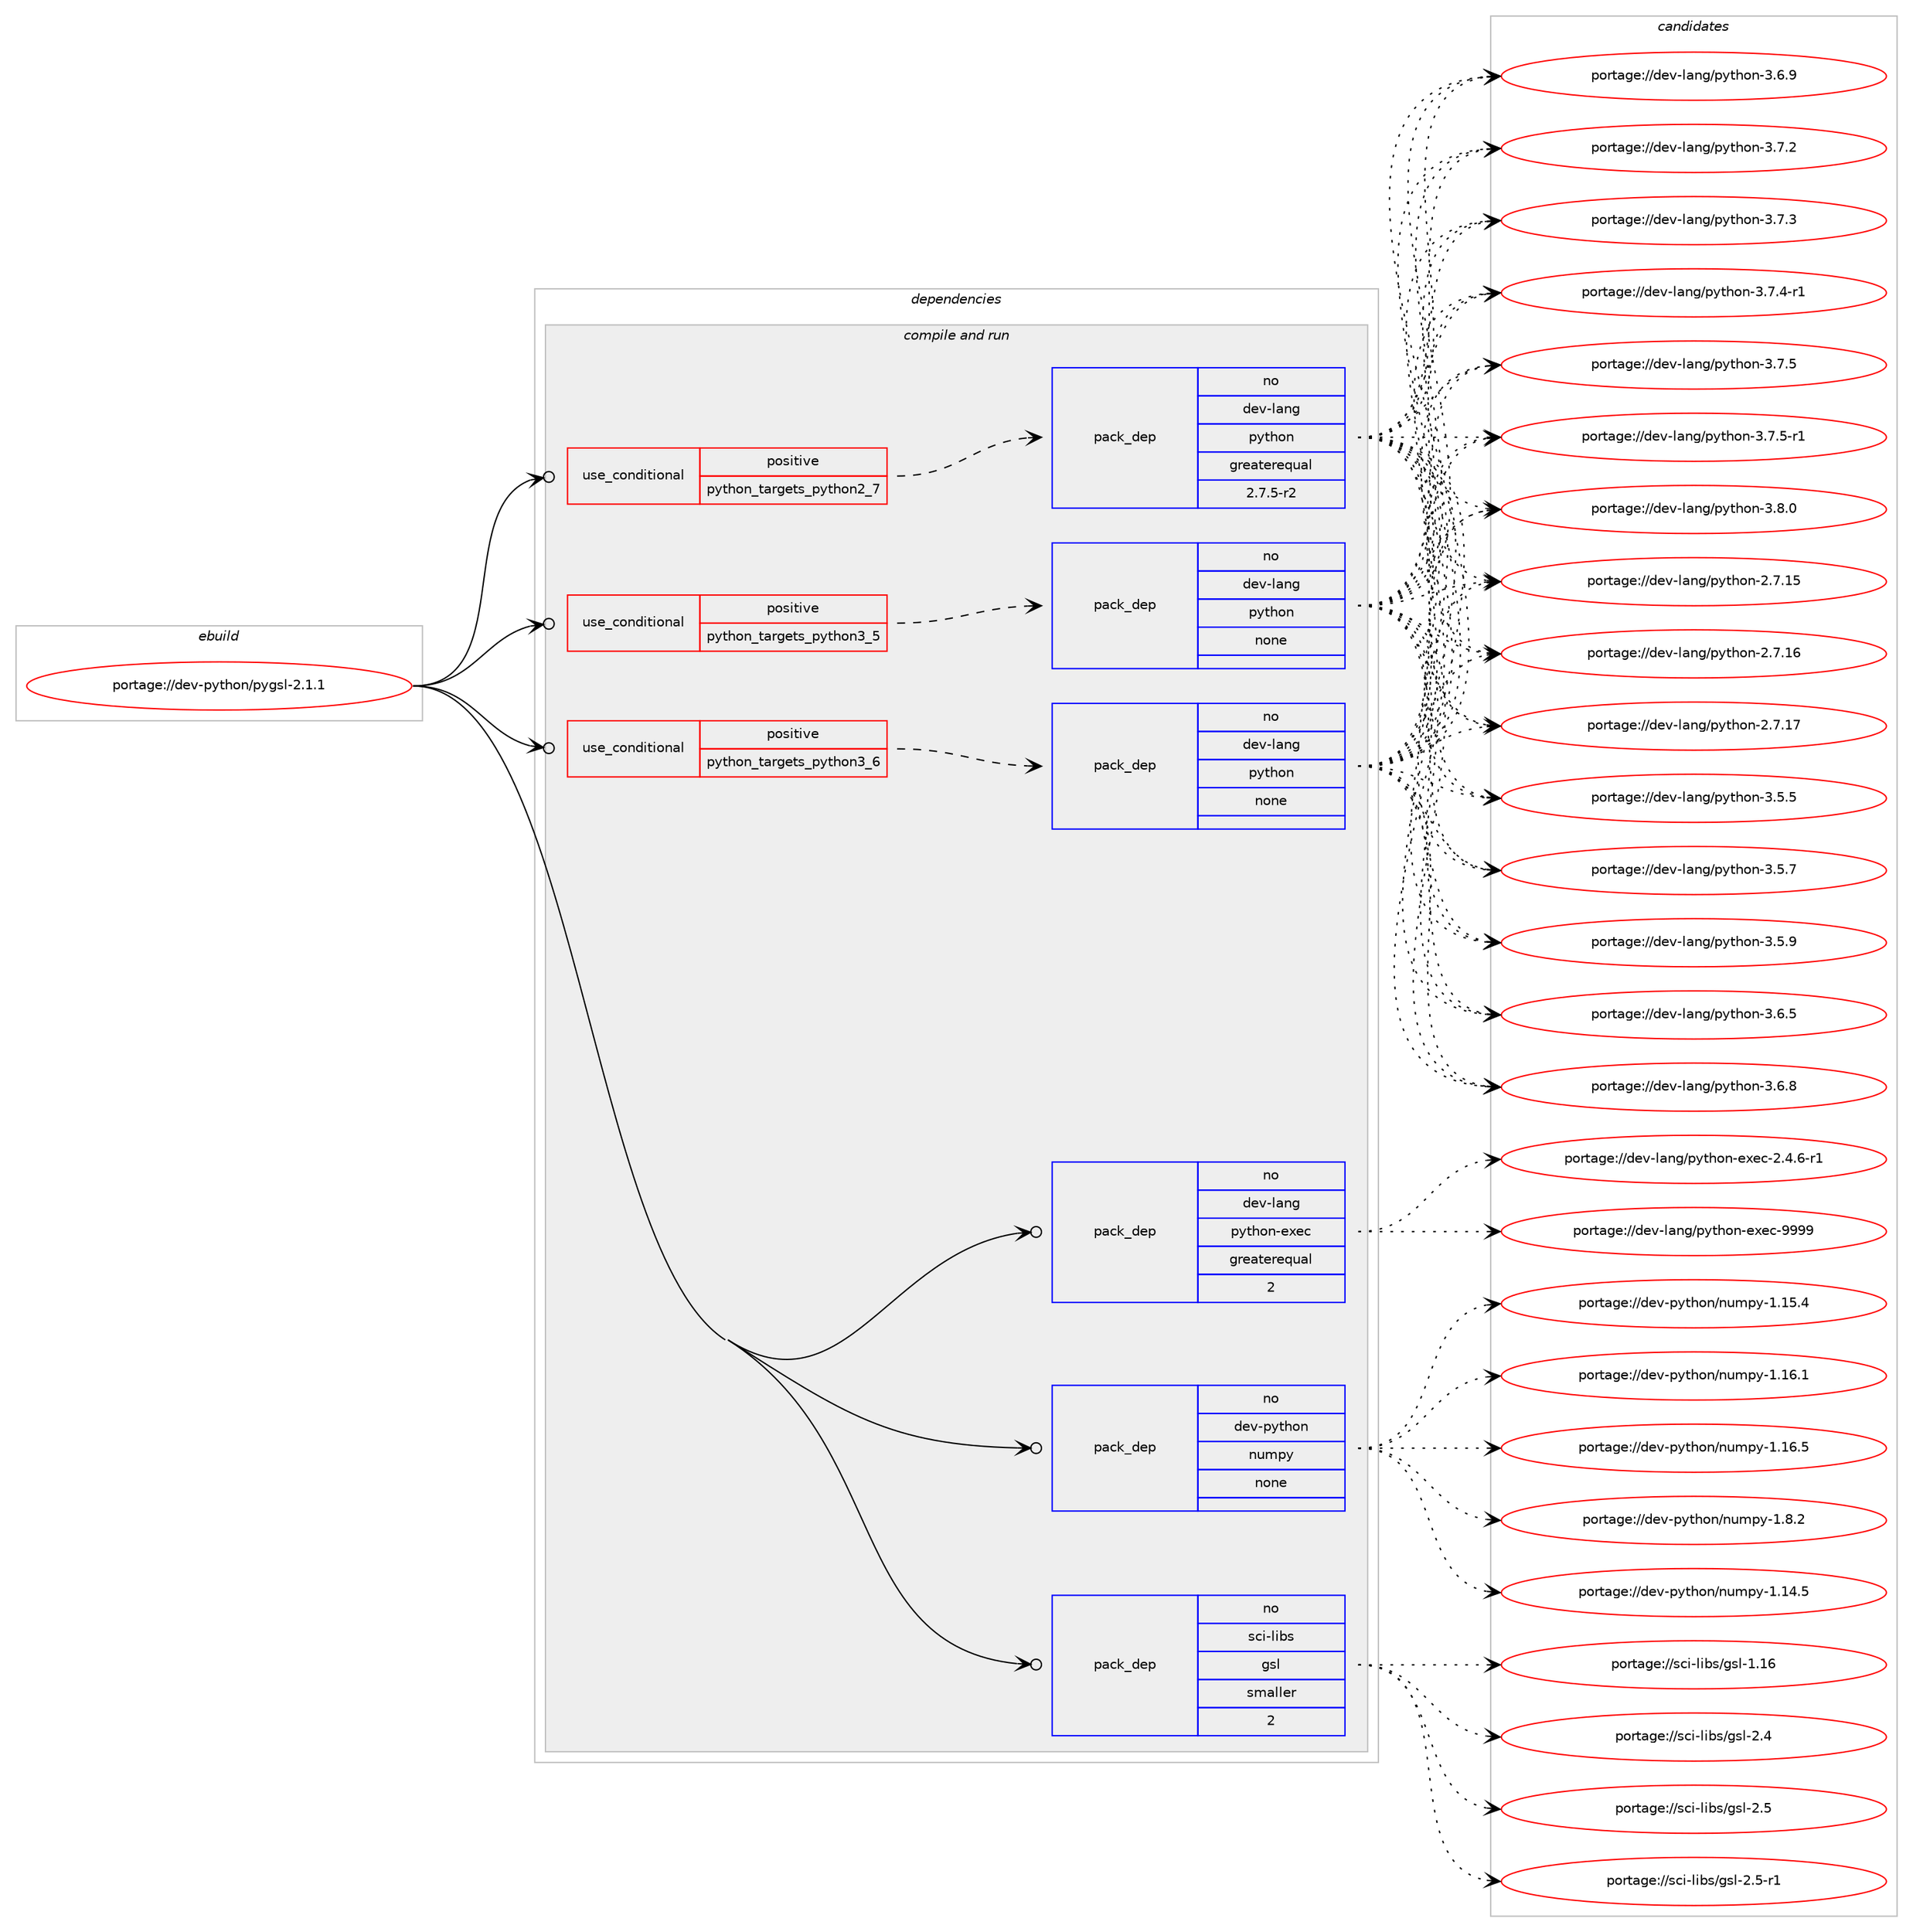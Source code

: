digraph prolog {

# *************
# Graph options
# *************

newrank=true;
concentrate=true;
compound=true;
graph [rankdir=LR,fontname=Helvetica,fontsize=10,ranksep=1.5];#, ranksep=2.5, nodesep=0.2];
edge  [arrowhead=vee];
node  [fontname=Helvetica,fontsize=10];

# **********
# The ebuild
# **********

subgraph cluster_leftcol {
color=gray;
rank=same;
label=<<i>ebuild</i>>;
id [label="portage://dev-python/pygsl-2.1.1", color=red, width=4, href="../dev-python/pygsl-2.1.1.svg"];
}

# ****************
# The dependencies
# ****************

subgraph cluster_midcol {
color=gray;
label=<<i>dependencies</i>>;
subgraph cluster_compile {
fillcolor="#eeeeee";
style=filled;
label=<<i>compile</i>>;
}
subgraph cluster_compileandrun {
fillcolor="#eeeeee";
style=filled;
label=<<i>compile and run</i>>;
subgraph cond35334 {
dependency161300 [label=<<TABLE BORDER="0" CELLBORDER="1" CELLSPACING="0" CELLPADDING="4"><TR><TD ROWSPAN="3" CELLPADDING="10">use_conditional</TD></TR><TR><TD>positive</TD></TR><TR><TD>python_targets_python2_7</TD></TR></TABLE>>, shape=none, color=red];
subgraph pack122600 {
dependency161301 [label=<<TABLE BORDER="0" CELLBORDER="1" CELLSPACING="0" CELLPADDING="4" WIDTH="220"><TR><TD ROWSPAN="6" CELLPADDING="30">pack_dep</TD></TR><TR><TD WIDTH="110">no</TD></TR><TR><TD>dev-lang</TD></TR><TR><TD>python</TD></TR><TR><TD>greaterequal</TD></TR><TR><TD>2.7.5-r2</TD></TR></TABLE>>, shape=none, color=blue];
}
dependency161300:e -> dependency161301:w [weight=20,style="dashed",arrowhead="vee"];
}
id:e -> dependency161300:w [weight=20,style="solid",arrowhead="odotvee"];
subgraph cond35335 {
dependency161302 [label=<<TABLE BORDER="0" CELLBORDER="1" CELLSPACING="0" CELLPADDING="4"><TR><TD ROWSPAN="3" CELLPADDING="10">use_conditional</TD></TR><TR><TD>positive</TD></TR><TR><TD>python_targets_python3_5</TD></TR></TABLE>>, shape=none, color=red];
subgraph pack122601 {
dependency161303 [label=<<TABLE BORDER="0" CELLBORDER="1" CELLSPACING="0" CELLPADDING="4" WIDTH="220"><TR><TD ROWSPAN="6" CELLPADDING="30">pack_dep</TD></TR><TR><TD WIDTH="110">no</TD></TR><TR><TD>dev-lang</TD></TR><TR><TD>python</TD></TR><TR><TD>none</TD></TR><TR><TD></TD></TR></TABLE>>, shape=none, color=blue];
}
dependency161302:e -> dependency161303:w [weight=20,style="dashed",arrowhead="vee"];
}
id:e -> dependency161302:w [weight=20,style="solid",arrowhead="odotvee"];
subgraph cond35336 {
dependency161304 [label=<<TABLE BORDER="0" CELLBORDER="1" CELLSPACING="0" CELLPADDING="4"><TR><TD ROWSPAN="3" CELLPADDING="10">use_conditional</TD></TR><TR><TD>positive</TD></TR><TR><TD>python_targets_python3_6</TD></TR></TABLE>>, shape=none, color=red];
subgraph pack122602 {
dependency161305 [label=<<TABLE BORDER="0" CELLBORDER="1" CELLSPACING="0" CELLPADDING="4" WIDTH="220"><TR><TD ROWSPAN="6" CELLPADDING="30">pack_dep</TD></TR><TR><TD WIDTH="110">no</TD></TR><TR><TD>dev-lang</TD></TR><TR><TD>python</TD></TR><TR><TD>none</TD></TR><TR><TD></TD></TR></TABLE>>, shape=none, color=blue];
}
dependency161304:e -> dependency161305:w [weight=20,style="dashed",arrowhead="vee"];
}
id:e -> dependency161304:w [weight=20,style="solid",arrowhead="odotvee"];
subgraph pack122603 {
dependency161306 [label=<<TABLE BORDER="0" CELLBORDER="1" CELLSPACING="0" CELLPADDING="4" WIDTH="220"><TR><TD ROWSPAN="6" CELLPADDING="30">pack_dep</TD></TR><TR><TD WIDTH="110">no</TD></TR><TR><TD>dev-lang</TD></TR><TR><TD>python-exec</TD></TR><TR><TD>greaterequal</TD></TR><TR><TD>2</TD></TR></TABLE>>, shape=none, color=blue];
}
id:e -> dependency161306:w [weight=20,style="solid",arrowhead="odotvee"];
subgraph pack122604 {
dependency161307 [label=<<TABLE BORDER="0" CELLBORDER="1" CELLSPACING="0" CELLPADDING="4" WIDTH="220"><TR><TD ROWSPAN="6" CELLPADDING="30">pack_dep</TD></TR><TR><TD WIDTH="110">no</TD></TR><TR><TD>dev-python</TD></TR><TR><TD>numpy</TD></TR><TR><TD>none</TD></TR><TR><TD></TD></TR></TABLE>>, shape=none, color=blue];
}
id:e -> dependency161307:w [weight=20,style="solid",arrowhead="odotvee"];
subgraph pack122605 {
dependency161308 [label=<<TABLE BORDER="0" CELLBORDER="1" CELLSPACING="0" CELLPADDING="4" WIDTH="220"><TR><TD ROWSPAN="6" CELLPADDING="30">pack_dep</TD></TR><TR><TD WIDTH="110">no</TD></TR><TR><TD>sci-libs</TD></TR><TR><TD>gsl</TD></TR><TR><TD>smaller</TD></TR><TR><TD>2</TD></TR></TABLE>>, shape=none, color=blue];
}
id:e -> dependency161308:w [weight=20,style="solid",arrowhead="odotvee"];
}
subgraph cluster_run {
fillcolor="#eeeeee";
style=filled;
label=<<i>run</i>>;
}
}

# **************
# The candidates
# **************

subgraph cluster_choices {
rank=same;
color=gray;
label=<<i>candidates</i>>;

subgraph choice122600 {
color=black;
nodesep=1;
choiceportage10010111845108971101034711212111610411111045504655464953 [label="portage://dev-lang/python-2.7.15", color=red, width=4,href="../dev-lang/python-2.7.15.svg"];
choiceportage10010111845108971101034711212111610411111045504655464954 [label="portage://dev-lang/python-2.7.16", color=red, width=4,href="../dev-lang/python-2.7.16.svg"];
choiceportage10010111845108971101034711212111610411111045504655464955 [label="portage://dev-lang/python-2.7.17", color=red, width=4,href="../dev-lang/python-2.7.17.svg"];
choiceportage100101118451089711010347112121116104111110455146534653 [label="portage://dev-lang/python-3.5.5", color=red, width=4,href="../dev-lang/python-3.5.5.svg"];
choiceportage100101118451089711010347112121116104111110455146534655 [label="portage://dev-lang/python-3.5.7", color=red, width=4,href="../dev-lang/python-3.5.7.svg"];
choiceportage100101118451089711010347112121116104111110455146534657 [label="portage://dev-lang/python-3.5.9", color=red, width=4,href="../dev-lang/python-3.5.9.svg"];
choiceportage100101118451089711010347112121116104111110455146544653 [label="portage://dev-lang/python-3.6.5", color=red, width=4,href="../dev-lang/python-3.6.5.svg"];
choiceportage100101118451089711010347112121116104111110455146544656 [label="portage://dev-lang/python-3.6.8", color=red, width=4,href="../dev-lang/python-3.6.8.svg"];
choiceportage100101118451089711010347112121116104111110455146544657 [label="portage://dev-lang/python-3.6.9", color=red, width=4,href="../dev-lang/python-3.6.9.svg"];
choiceportage100101118451089711010347112121116104111110455146554650 [label="portage://dev-lang/python-3.7.2", color=red, width=4,href="../dev-lang/python-3.7.2.svg"];
choiceportage100101118451089711010347112121116104111110455146554651 [label="portage://dev-lang/python-3.7.3", color=red, width=4,href="../dev-lang/python-3.7.3.svg"];
choiceportage1001011184510897110103471121211161041111104551465546524511449 [label="portage://dev-lang/python-3.7.4-r1", color=red, width=4,href="../dev-lang/python-3.7.4-r1.svg"];
choiceportage100101118451089711010347112121116104111110455146554653 [label="portage://dev-lang/python-3.7.5", color=red, width=4,href="../dev-lang/python-3.7.5.svg"];
choiceportage1001011184510897110103471121211161041111104551465546534511449 [label="portage://dev-lang/python-3.7.5-r1", color=red, width=4,href="../dev-lang/python-3.7.5-r1.svg"];
choiceportage100101118451089711010347112121116104111110455146564648 [label="portage://dev-lang/python-3.8.0", color=red, width=4,href="../dev-lang/python-3.8.0.svg"];
dependency161301:e -> choiceportage10010111845108971101034711212111610411111045504655464953:w [style=dotted,weight="100"];
dependency161301:e -> choiceportage10010111845108971101034711212111610411111045504655464954:w [style=dotted,weight="100"];
dependency161301:e -> choiceportage10010111845108971101034711212111610411111045504655464955:w [style=dotted,weight="100"];
dependency161301:e -> choiceportage100101118451089711010347112121116104111110455146534653:w [style=dotted,weight="100"];
dependency161301:e -> choiceportage100101118451089711010347112121116104111110455146534655:w [style=dotted,weight="100"];
dependency161301:e -> choiceportage100101118451089711010347112121116104111110455146534657:w [style=dotted,weight="100"];
dependency161301:e -> choiceportage100101118451089711010347112121116104111110455146544653:w [style=dotted,weight="100"];
dependency161301:e -> choiceportage100101118451089711010347112121116104111110455146544656:w [style=dotted,weight="100"];
dependency161301:e -> choiceportage100101118451089711010347112121116104111110455146544657:w [style=dotted,weight="100"];
dependency161301:e -> choiceportage100101118451089711010347112121116104111110455146554650:w [style=dotted,weight="100"];
dependency161301:e -> choiceportage100101118451089711010347112121116104111110455146554651:w [style=dotted,weight="100"];
dependency161301:e -> choiceportage1001011184510897110103471121211161041111104551465546524511449:w [style=dotted,weight="100"];
dependency161301:e -> choiceportage100101118451089711010347112121116104111110455146554653:w [style=dotted,weight="100"];
dependency161301:e -> choiceportage1001011184510897110103471121211161041111104551465546534511449:w [style=dotted,weight="100"];
dependency161301:e -> choiceportage100101118451089711010347112121116104111110455146564648:w [style=dotted,weight="100"];
}
subgraph choice122601 {
color=black;
nodesep=1;
choiceportage10010111845108971101034711212111610411111045504655464953 [label="portage://dev-lang/python-2.7.15", color=red, width=4,href="../dev-lang/python-2.7.15.svg"];
choiceportage10010111845108971101034711212111610411111045504655464954 [label="portage://dev-lang/python-2.7.16", color=red, width=4,href="../dev-lang/python-2.7.16.svg"];
choiceportage10010111845108971101034711212111610411111045504655464955 [label="portage://dev-lang/python-2.7.17", color=red, width=4,href="../dev-lang/python-2.7.17.svg"];
choiceportage100101118451089711010347112121116104111110455146534653 [label="portage://dev-lang/python-3.5.5", color=red, width=4,href="../dev-lang/python-3.5.5.svg"];
choiceportage100101118451089711010347112121116104111110455146534655 [label="portage://dev-lang/python-3.5.7", color=red, width=4,href="../dev-lang/python-3.5.7.svg"];
choiceportage100101118451089711010347112121116104111110455146534657 [label="portage://dev-lang/python-3.5.9", color=red, width=4,href="../dev-lang/python-3.5.9.svg"];
choiceportage100101118451089711010347112121116104111110455146544653 [label="portage://dev-lang/python-3.6.5", color=red, width=4,href="../dev-lang/python-3.6.5.svg"];
choiceportage100101118451089711010347112121116104111110455146544656 [label="portage://dev-lang/python-3.6.8", color=red, width=4,href="../dev-lang/python-3.6.8.svg"];
choiceportage100101118451089711010347112121116104111110455146544657 [label="portage://dev-lang/python-3.6.9", color=red, width=4,href="../dev-lang/python-3.6.9.svg"];
choiceportage100101118451089711010347112121116104111110455146554650 [label="portage://dev-lang/python-3.7.2", color=red, width=4,href="../dev-lang/python-3.7.2.svg"];
choiceportage100101118451089711010347112121116104111110455146554651 [label="portage://dev-lang/python-3.7.3", color=red, width=4,href="../dev-lang/python-3.7.3.svg"];
choiceportage1001011184510897110103471121211161041111104551465546524511449 [label="portage://dev-lang/python-3.7.4-r1", color=red, width=4,href="../dev-lang/python-3.7.4-r1.svg"];
choiceportage100101118451089711010347112121116104111110455146554653 [label="portage://dev-lang/python-3.7.5", color=red, width=4,href="../dev-lang/python-3.7.5.svg"];
choiceportage1001011184510897110103471121211161041111104551465546534511449 [label="portage://dev-lang/python-3.7.5-r1", color=red, width=4,href="../dev-lang/python-3.7.5-r1.svg"];
choiceportage100101118451089711010347112121116104111110455146564648 [label="portage://dev-lang/python-3.8.0", color=red, width=4,href="../dev-lang/python-3.8.0.svg"];
dependency161303:e -> choiceportage10010111845108971101034711212111610411111045504655464953:w [style=dotted,weight="100"];
dependency161303:e -> choiceportage10010111845108971101034711212111610411111045504655464954:w [style=dotted,weight="100"];
dependency161303:e -> choiceportage10010111845108971101034711212111610411111045504655464955:w [style=dotted,weight="100"];
dependency161303:e -> choiceportage100101118451089711010347112121116104111110455146534653:w [style=dotted,weight="100"];
dependency161303:e -> choiceportage100101118451089711010347112121116104111110455146534655:w [style=dotted,weight="100"];
dependency161303:e -> choiceportage100101118451089711010347112121116104111110455146534657:w [style=dotted,weight="100"];
dependency161303:e -> choiceportage100101118451089711010347112121116104111110455146544653:w [style=dotted,weight="100"];
dependency161303:e -> choiceportage100101118451089711010347112121116104111110455146544656:w [style=dotted,weight="100"];
dependency161303:e -> choiceportage100101118451089711010347112121116104111110455146544657:w [style=dotted,weight="100"];
dependency161303:e -> choiceportage100101118451089711010347112121116104111110455146554650:w [style=dotted,weight="100"];
dependency161303:e -> choiceportage100101118451089711010347112121116104111110455146554651:w [style=dotted,weight="100"];
dependency161303:e -> choiceportage1001011184510897110103471121211161041111104551465546524511449:w [style=dotted,weight="100"];
dependency161303:e -> choiceportage100101118451089711010347112121116104111110455146554653:w [style=dotted,weight="100"];
dependency161303:e -> choiceportage1001011184510897110103471121211161041111104551465546534511449:w [style=dotted,weight="100"];
dependency161303:e -> choiceportage100101118451089711010347112121116104111110455146564648:w [style=dotted,weight="100"];
}
subgraph choice122602 {
color=black;
nodesep=1;
choiceportage10010111845108971101034711212111610411111045504655464953 [label="portage://dev-lang/python-2.7.15", color=red, width=4,href="../dev-lang/python-2.7.15.svg"];
choiceportage10010111845108971101034711212111610411111045504655464954 [label="portage://dev-lang/python-2.7.16", color=red, width=4,href="../dev-lang/python-2.7.16.svg"];
choiceportage10010111845108971101034711212111610411111045504655464955 [label="portage://dev-lang/python-2.7.17", color=red, width=4,href="../dev-lang/python-2.7.17.svg"];
choiceportage100101118451089711010347112121116104111110455146534653 [label="portage://dev-lang/python-3.5.5", color=red, width=4,href="../dev-lang/python-3.5.5.svg"];
choiceportage100101118451089711010347112121116104111110455146534655 [label="portage://dev-lang/python-3.5.7", color=red, width=4,href="../dev-lang/python-3.5.7.svg"];
choiceportage100101118451089711010347112121116104111110455146534657 [label="portage://dev-lang/python-3.5.9", color=red, width=4,href="../dev-lang/python-3.5.9.svg"];
choiceportage100101118451089711010347112121116104111110455146544653 [label="portage://dev-lang/python-3.6.5", color=red, width=4,href="../dev-lang/python-3.6.5.svg"];
choiceportage100101118451089711010347112121116104111110455146544656 [label="portage://dev-lang/python-3.6.8", color=red, width=4,href="../dev-lang/python-3.6.8.svg"];
choiceportage100101118451089711010347112121116104111110455146544657 [label="portage://dev-lang/python-3.6.9", color=red, width=4,href="../dev-lang/python-3.6.9.svg"];
choiceportage100101118451089711010347112121116104111110455146554650 [label="portage://dev-lang/python-3.7.2", color=red, width=4,href="../dev-lang/python-3.7.2.svg"];
choiceportage100101118451089711010347112121116104111110455146554651 [label="portage://dev-lang/python-3.7.3", color=red, width=4,href="../dev-lang/python-3.7.3.svg"];
choiceportage1001011184510897110103471121211161041111104551465546524511449 [label="portage://dev-lang/python-3.7.4-r1", color=red, width=4,href="../dev-lang/python-3.7.4-r1.svg"];
choiceportage100101118451089711010347112121116104111110455146554653 [label="portage://dev-lang/python-3.7.5", color=red, width=4,href="../dev-lang/python-3.7.5.svg"];
choiceportage1001011184510897110103471121211161041111104551465546534511449 [label="portage://dev-lang/python-3.7.5-r1", color=red, width=4,href="../dev-lang/python-3.7.5-r1.svg"];
choiceportage100101118451089711010347112121116104111110455146564648 [label="portage://dev-lang/python-3.8.0", color=red, width=4,href="../dev-lang/python-3.8.0.svg"];
dependency161305:e -> choiceportage10010111845108971101034711212111610411111045504655464953:w [style=dotted,weight="100"];
dependency161305:e -> choiceportage10010111845108971101034711212111610411111045504655464954:w [style=dotted,weight="100"];
dependency161305:e -> choiceportage10010111845108971101034711212111610411111045504655464955:w [style=dotted,weight="100"];
dependency161305:e -> choiceportage100101118451089711010347112121116104111110455146534653:w [style=dotted,weight="100"];
dependency161305:e -> choiceportage100101118451089711010347112121116104111110455146534655:w [style=dotted,weight="100"];
dependency161305:e -> choiceportage100101118451089711010347112121116104111110455146534657:w [style=dotted,weight="100"];
dependency161305:e -> choiceportage100101118451089711010347112121116104111110455146544653:w [style=dotted,weight="100"];
dependency161305:e -> choiceportage100101118451089711010347112121116104111110455146544656:w [style=dotted,weight="100"];
dependency161305:e -> choiceportage100101118451089711010347112121116104111110455146544657:w [style=dotted,weight="100"];
dependency161305:e -> choiceportage100101118451089711010347112121116104111110455146554650:w [style=dotted,weight="100"];
dependency161305:e -> choiceportage100101118451089711010347112121116104111110455146554651:w [style=dotted,weight="100"];
dependency161305:e -> choiceportage1001011184510897110103471121211161041111104551465546524511449:w [style=dotted,weight="100"];
dependency161305:e -> choiceportage100101118451089711010347112121116104111110455146554653:w [style=dotted,weight="100"];
dependency161305:e -> choiceportage1001011184510897110103471121211161041111104551465546534511449:w [style=dotted,weight="100"];
dependency161305:e -> choiceportage100101118451089711010347112121116104111110455146564648:w [style=dotted,weight="100"];
}
subgraph choice122603 {
color=black;
nodesep=1;
choiceportage10010111845108971101034711212111610411111045101120101994550465246544511449 [label="portage://dev-lang/python-exec-2.4.6-r1", color=red, width=4,href="../dev-lang/python-exec-2.4.6-r1.svg"];
choiceportage10010111845108971101034711212111610411111045101120101994557575757 [label="portage://dev-lang/python-exec-9999", color=red, width=4,href="../dev-lang/python-exec-9999.svg"];
dependency161306:e -> choiceportage10010111845108971101034711212111610411111045101120101994550465246544511449:w [style=dotted,weight="100"];
dependency161306:e -> choiceportage10010111845108971101034711212111610411111045101120101994557575757:w [style=dotted,weight="100"];
}
subgraph choice122604 {
color=black;
nodesep=1;
choiceportage100101118451121211161041111104711011710911212145494649524653 [label="portage://dev-python/numpy-1.14.5", color=red, width=4,href="../dev-python/numpy-1.14.5.svg"];
choiceportage100101118451121211161041111104711011710911212145494649534652 [label="portage://dev-python/numpy-1.15.4", color=red, width=4,href="../dev-python/numpy-1.15.4.svg"];
choiceportage100101118451121211161041111104711011710911212145494649544649 [label="portage://dev-python/numpy-1.16.1", color=red, width=4,href="../dev-python/numpy-1.16.1.svg"];
choiceportage100101118451121211161041111104711011710911212145494649544653 [label="portage://dev-python/numpy-1.16.5", color=red, width=4,href="../dev-python/numpy-1.16.5.svg"];
choiceportage1001011184511212111610411111047110117109112121454946564650 [label="portage://dev-python/numpy-1.8.2", color=red, width=4,href="../dev-python/numpy-1.8.2.svg"];
dependency161307:e -> choiceportage100101118451121211161041111104711011710911212145494649524653:w [style=dotted,weight="100"];
dependency161307:e -> choiceportage100101118451121211161041111104711011710911212145494649534652:w [style=dotted,weight="100"];
dependency161307:e -> choiceportage100101118451121211161041111104711011710911212145494649544649:w [style=dotted,weight="100"];
dependency161307:e -> choiceportage100101118451121211161041111104711011710911212145494649544653:w [style=dotted,weight="100"];
dependency161307:e -> choiceportage1001011184511212111610411111047110117109112121454946564650:w [style=dotted,weight="100"];
}
subgraph choice122605 {
color=black;
nodesep=1;
choiceportage115991054510810598115471031151084549464954 [label="portage://sci-libs/gsl-1.16", color=red, width=4,href="../sci-libs/gsl-1.16.svg"];
choiceportage1159910545108105981154710311510845504652 [label="portage://sci-libs/gsl-2.4", color=red, width=4,href="../sci-libs/gsl-2.4.svg"];
choiceportage1159910545108105981154710311510845504653 [label="portage://sci-libs/gsl-2.5", color=red, width=4,href="../sci-libs/gsl-2.5.svg"];
choiceportage11599105451081059811547103115108455046534511449 [label="portage://sci-libs/gsl-2.5-r1", color=red, width=4,href="../sci-libs/gsl-2.5-r1.svg"];
dependency161308:e -> choiceportage115991054510810598115471031151084549464954:w [style=dotted,weight="100"];
dependency161308:e -> choiceportage1159910545108105981154710311510845504652:w [style=dotted,weight="100"];
dependency161308:e -> choiceportage1159910545108105981154710311510845504653:w [style=dotted,weight="100"];
dependency161308:e -> choiceportage11599105451081059811547103115108455046534511449:w [style=dotted,weight="100"];
}
}

}
